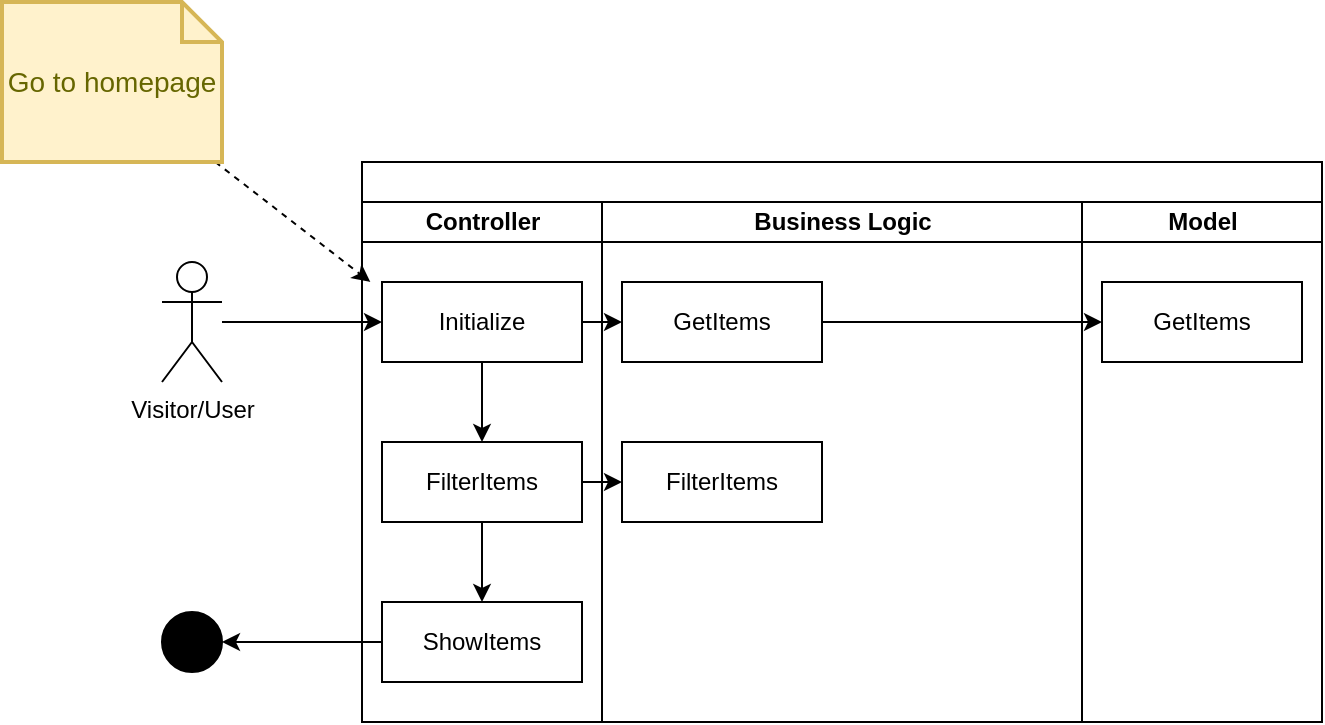 <mxfile>
    <diagram id="d7rtc8RCk8frshT6iD-F" name="Page-1">
        <mxGraphModel dx="832" dy="471" grid="1" gridSize="10" guides="1" tooltips="1" connect="1" arrows="1" fold="1" page="1" pageScale="1" pageWidth="850" pageHeight="1100" math="0" shadow="0">
            <root>
                <mxCell id="0"/>
                <mxCell id="1" parent="0"/>
                <mxCell id="19" value="" style="swimlane;childLayout=stackLayout;resizeParent=1;resizeParentMax=0;startSize=20;html=1;" parent="1" vertex="1">
                    <mxGeometry x="220.0" y="100" width="480" height="280" as="geometry"/>
                </mxCell>
                <mxCell id="20" value="Controller" style="swimlane;startSize=20;html=1;" parent="19" vertex="1">
                    <mxGeometry y="20" width="120" height="260" as="geometry"/>
                </mxCell>
                <mxCell id="21" value="" style="edgeStyle=none;html=1;" parent="20" source="22" target="24" edge="1">
                    <mxGeometry relative="1" as="geometry"/>
                </mxCell>
                <mxCell id="22" value="Initialize" style="rounded=0;whiteSpace=wrap;html=1;" parent="20" vertex="1">
                    <mxGeometry x="10" y="40" width="100" height="40" as="geometry"/>
                </mxCell>
                <mxCell id="23" value="" style="edgeStyle=orthogonalEdgeStyle;html=1;fontSize=15;" parent="20" source="24" target="25" edge="1">
                    <mxGeometry relative="1" as="geometry"/>
                </mxCell>
                <mxCell id="24" value="FilterItems" style="rounded=0;whiteSpace=wrap;html=1;" parent="20" vertex="1">
                    <mxGeometry x="10.0" y="120" width="100" height="40" as="geometry"/>
                </mxCell>
                <mxCell id="25" value="ShowItems" style="rounded=0;whiteSpace=wrap;html=1;" parent="20" vertex="1">
                    <mxGeometry x="10.0" y="200" width="100" height="40" as="geometry"/>
                </mxCell>
                <mxCell id="30" value="" style="edgeStyle=none;html=1;" parent="19" source="22" target="27" edge="1">
                    <mxGeometry relative="1" as="geometry">
                        <mxPoint x="160.0" y="90" as="sourcePoint"/>
                    </mxGeometry>
                </mxCell>
                <mxCell id="26" value="Business Logic" style="swimlane;startSize=20;html=1;" parent="19" vertex="1">
                    <mxGeometry x="120" y="20" width="240" height="260" as="geometry"/>
                </mxCell>
                <mxCell id="27" value="GetItems" style="rounded=0;whiteSpace=wrap;html=1;" parent="26" vertex="1">
                    <mxGeometry x="10.0" y="40" width="100" height="40" as="geometry"/>
                </mxCell>
                <mxCell id="36" value="FilterItems" style="rounded=0;whiteSpace=wrap;html=1;" parent="26" vertex="1">
                    <mxGeometry x="10.0" y="120" width="100" height="40" as="geometry"/>
                </mxCell>
                <mxCell id="28" value="Model" style="swimlane;startSize=20;html=1;" parent="19" vertex="1">
                    <mxGeometry x="360" y="20" width="120" height="260" as="geometry"/>
                </mxCell>
                <mxCell id="29" value="GetItems" style="rounded=0;whiteSpace=wrap;html=1;" parent="28" vertex="1">
                    <mxGeometry x="10.0" y="40" width="100" height="40" as="geometry"/>
                </mxCell>
                <mxCell id="31" style="edgeStyle=none;html=1;" parent="19" source="27" target="29" edge="1">
                    <mxGeometry relative="1" as="geometry"/>
                </mxCell>
                <mxCell id="37" style="edgeStyle=none;html=1;" parent="19" source="24" target="36" edge="1">
                    <mxGeometry relative="1" as="geometry">
                        <Array as="points"/>
                    </mxGeometry>
                </mxCell>
                <mxCell id="32" style="edgeStyle=none;html=1;" parent="1" source="33" target="22" edge="1">
                    <mxGeometry relative="1" as="geometry"/>
                </mxCell>
                <mxCell id="33" value="Visitor/User" style="shape=umlActor;verticalLabelPosition=bottom;verticalAlign=top;html=1;outlineConnect=0;" parent="1" vertex="1">
                    <mxGeometry x="120" y="150" width="30" height="60" as="geometry"/>
                </mxCell>
                <mxCell id="34" value="" style="ellipse;fillColor=strokeColor;fontSize=15;" parent="1" vertex="1">
                    <mxGeometry x="120" y="325" width="30" height="30" as="geometry"/>
                </mxCell>
                <mxCell id="35" style="edgeStyle=orthogonalEdgeStyle;html=1;fontSize=15;" parent="1" source="25" target="34" edge="1">
                    <mxGeometry relative="1" as="geometry"/>
                </mxCell>
                <mxCell id="38" style="edgeStyle=none;html=1;dashed=1;" edge="1" parent="1" source="39">
                    <mxGeometry relative="1" as="geometry">
                        <mxPoint x="224.167" y="160" as="targetPoint"/>
                    </mxGeometry>
                </mxCell>
                <mxCell id="39" value="Go to homepage" style="shape=note;strokeWidth=2;fontSize=14;size=20;whiteSpace=wrap;html=1;fillColor=#fff2cc;strokeColor=#d6b656;fontColor=#666600;" vertex="1" parent="1">
                    <mxGeometry x="40" y="20" width="110.0" height="80" as="geometry"/>
                </mxCell>
            </root>
        </mxGraphModel>
    </diagram>
</mxfile>